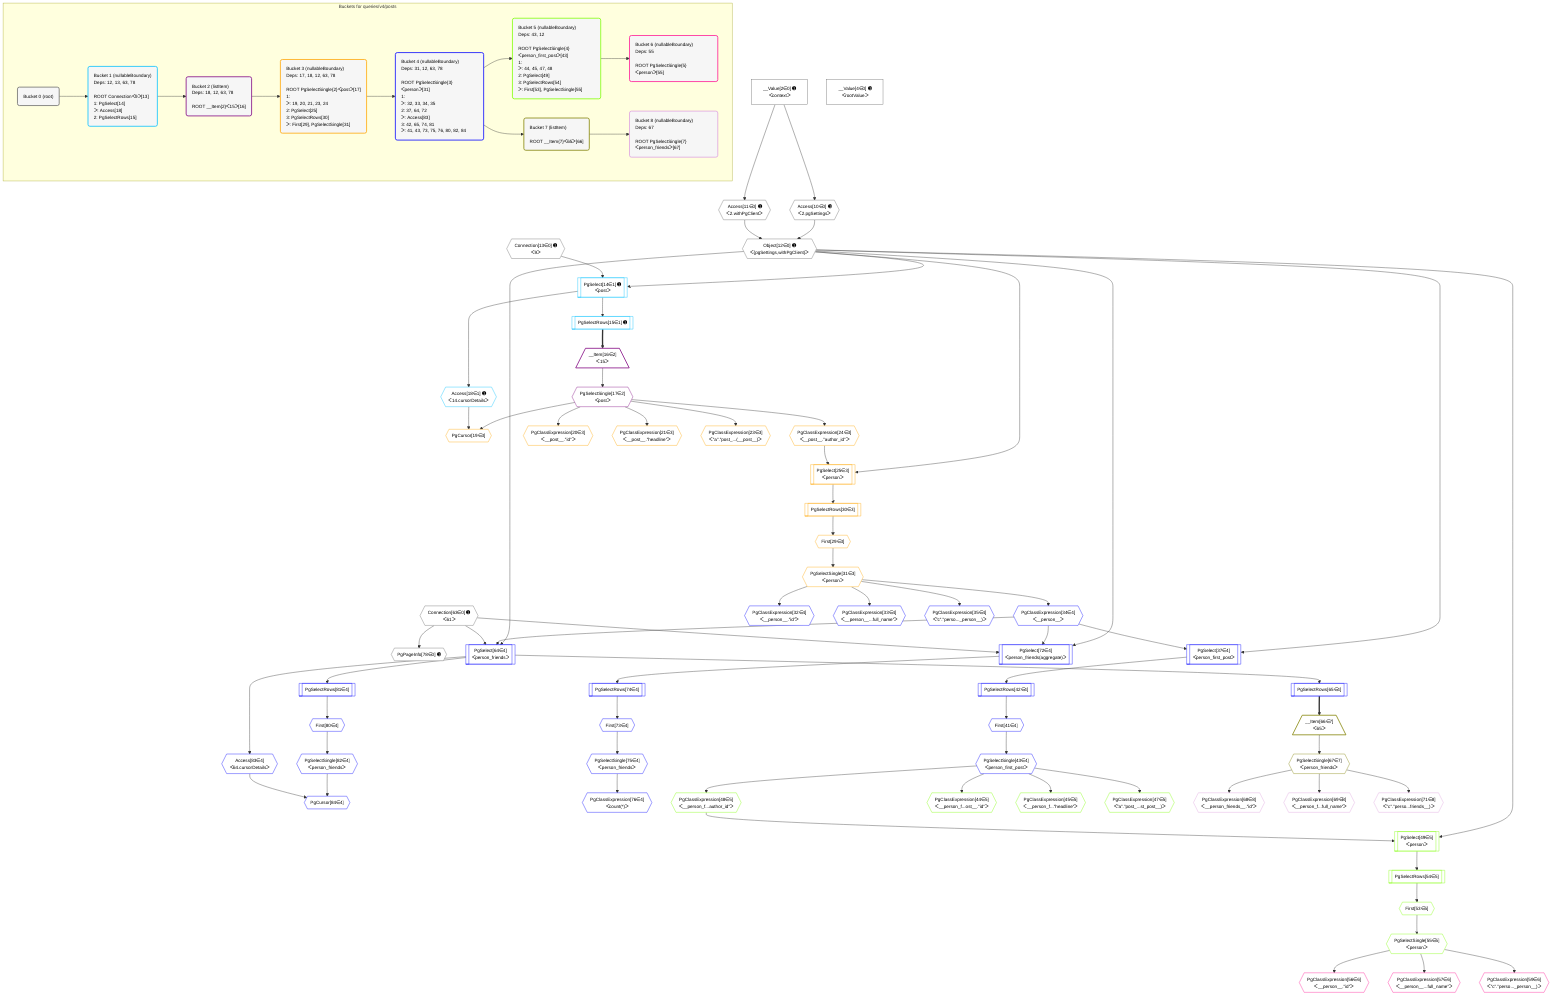 %%{init: {'themeVariables': { 'fontSize': '12px'}}}%%
graph TD
    classDef path fill:#eee,stroke:#000,color:#000
    classDef plan fill:#fff,stroke-width:1px,color:#000
    classDef itemplan fill:#fff,stroke-width:2px,color:#000
    classDef unbatchedplan fill:#dff,stroke-width:1px,color:#000
    classDef sideeffectplan fill:#fcc,stroke-width:2px,color:#000
    classDef bucket fill:#f6f6f6,color:#000,stroke-width:2px,text-align:left


    %% plan dependencies
    Object12{{"Object[12∈0] ➊<br />ᐸ{pgSettings,withPgClient}ᐳ"}}:::plan
    Access10{{"Access[10∈0] ➊<br />ᐸ2.pgSettingsᐳ"}}:::plan
    Access11{{"Access[11∈0] ➊<br />ᐸ2.withPgClientᐳ"}}:::plan
    Access10 & Access11 --> Object12
    __Value2["__Value[2∈0] ➊<br />ᐸcontextᐳ"]:::plan
    __Value2 --> Access10
    __Value2 --> Access11
    PgPageInfo78{{"PgPageInfo[78∈0] ➊"}}:::plan
    Connection63{{"Connection[63∈0] ➊<br />ᐸ61ᐳ"}}:::plan
    Connection63 --> PgPageInfo78
    __Value4["__Value[4∈0] ➊<br />ᐸrootValueᐳ"]:::plan
    Connection13{{"Connection[13∈0] ➊<br />ᐸ9ᐳ"}}:::plan
    PgSelect14[["PgSelect[14∈1] ➊<br />ᐸpostᐳ"]]:::plan
    Object12 & Connection13 --> PgSelect14
    PgSelectRows15[["PgSelectRows[15∈1] ➊"]]:::plan
    PgSelect14 --> PgSelectRows15
    Access18{{"Access[18∈1] ➊<br />ᐸ14.cursorDetailsᐳ"}}:::plan
    PgSelect14 --> Access18
    __Item16[/"__Item[16∈2]<br />ᐸ15ᐳ"\]:::itemplan
    PgSelectRows15 ==> __Item16
    PgSelectSingle17{{"PgSelectSingle[17∈2]<br />ᐸpostᐳ"}}:::plan
    __Item16 --> PgSelectSingle17
    PgCursor19{{"PgCursor[19∈3]"}}:::plan
    PgSelectSingle17 & Access18 --> PgCursor19
    PgSelect25[["PgSelect[25∈3]<br />ᐸpersonᐳ"]]:::plan
    PgClassExpression24{{"PgClassExpression[24∈3]<br />ᐸ__post__.”author_id”ᐳ"}}:::plan
    Object12 & PgClassExpression24 --> PgSelect25
    PgClassExpression20{{"PgClassExpression[20∈3]<br />ᐸ__post__.”id”ᐳ"}}:::plan
    PgSelectSingle17 --> PgClassExpression20
    PgClassExpression21{{"PgClassExpression[21∈3]<br />ᐸ__post__.”headline”ᐳ"}}:::plan
    PgSelectSingle17 --> PgClassExpression21
    PgClassExpression23{{"PgClassExpression[23∈3]<br />ᐸ”a”.”post_...(__post__)ᐳ"}}:::plan
    PgSelectSingle17 --> PgClassExpression23
    PgSelectSingle17 --> PgClassExpression24
    First29{{"First[29∈3]"}}:::plan
    PgSelectRows30[["PgSelectRows[30∈3]"]]:::plan
    PgSelectRows30 --> First29
    PgSelect25 --> PgSelectRows30
    PgSelectSingle31{{"PgSelectSingle[31∈3]<br />ᐸpersonᐳ"}}:::plan
    First29 --> PgSelectSingle31
    PgSelect64[["PgSelect[64∈4]<br />ᐸperson_friendsᐳ"]]:::plan
    PgClassExpression34{{"PgClassExpression[34∈4]<br />ᐸ__person__ᐳ"}}:::plan
    Object12 & PgClassExpression34 & Connection63 --> PgSelect64
    PgSelect72[["PgSelect[72∈4]<br />ᐸperson_friends(aggregate)ᐳ"]]:::plan
    Object12 & PgClassExpression34 & Connection63 --> PgSelect72
    PgSelect37[["PgSelect[37∈4]<br />ᐸperson_first_postᐳ"]]:::plan
    Object12 & PgClassExpression34 --> PgSelect37
    PgCursor84{{"PgCursor[84∈4]"}}:::plan
    PgSelectSingle82{{"PgSelectSingle[82∈4]<br />ᐸperson_friendsᐳ"}}:::plan
    Access83{{"Access[83∈4]<br />ᐸ64.cursorDetailsᐳ"}}:::plan
    PgSelectSingle82 & Access83 --> PgCursor84
    PgClassExpression32{{"PgClassExpression[32∈4]<br />ᐸ__person__.”id”ᐳ"}}:::plan
    PgSelectSingle31 --> PgClassExpression32
    PgClassExpression33{{"PgClassExpression[33∈4]<br />ᐸ__person__...full_name”ᐳ"}}:::plan
    PgSelectSingle31 --> PgClassExpression33
    PgSelectSingle31 --> PgClassExpression34
    PgClassExpression35{{"PgClassExpression[35∈4]<br />ᐸ”c”.”perso..._person__)ᐳ"}}:::plan
    PgSelectSingle31 --> PgClassExpression35
    First41{{"First[41∈4]"}}:::plan
    PgSelectRows42[["PgSelectRows[42∈4]"]]:::plan
    PgSelectRows42 --> First41
    PgSelect37 --> PgSelectRows42
    PgSelectSingle43{{"PgSelectSingle[43∈4]<br />ᐸperson_first_postᐳ"}}:::plan
    First41 --> PgSelectSingle43
    PgSelectRows65[["PgSelectRows[65∈4]"]]:::plan
    PgSelect64 --> PgSelectRows65
    First73{{"First[73∈4]"}}:::plan
    PgSelectRows74[["PgSelectRows[74∈4]"]]:::plan
    PgSelectRows74 --> First73
    PgSelect72 --> PgSelectRows74
    PgSelectSingle75{{"PgSelectSingle[75∈4]<br />ᐸperson_friendsᐳ"}}:::plan
    First73 --> PgSelectSingle75
    PgClassExpression76{{"PgClassExpression[76∈4]<br />ᐸcount(*)ᐳ"}}:::plan
    PgSelectSingle75 --> PgClassExpression76
    First80{{"First[80∈4]"}}:::plan
    PgSelectRows81[["PgSelectRows[81∈4]"]]:::plan
    PgSelectRows81 --> First80
    PgSelect64 --> PgSelectRows81
    First80 --> PgSelectSingle82
    PgSelect64 --> Access83
    PgSelect49[["PgSelect[49∈5]<br />ᐸpersonᐳ"]]:::plan
    PgClassExpression48{{"PgClassExpression[48∈5]<br />ᐸ__person_f...author_id”ᐳ"}}:::plan
    Object12 & PgClassExpression48 --> PgSelect49
    PgClassExpression44{{"PgClassExpression[44∈5]<br />ᐸ__person_f...ost__.”id”ᐳ"}}:::plan
    PgSelectSingle43 --> PgClassExpression44
    PgClassExpression45{{"PgClassExpression[45∈5]<br />ᐸ__person_f...”headline”ᐳ"}}:::plan
    PgSelectSingle43 --> PgClassExpression45
    PgClassExpression47{{"PgClassExpression[47∈5]<br />ᐸ”a”.”post_...st_post__)ᐳ"}}:::plan
    PgSelectSingle43 --> PgClassExpression47
    PgSelectSingle43 --> PgClassExpression48
    First53{{"First[53∈5]"}}:::plan
    PgSelectRows54[["PgSelectRows[54∈5]"]]:::plan
    PgSelectRows54 --> First53
    PgSelect49 --> PgSelectRows54
    PgSelectSingle55{{"PgSelectSingle[55∈5]<br />ᐸpersonᐳ"}}:::plan
    First53 --> PgSelectSingle55
    PgClassExpression56{{"PgClassExpression[56∈6]<br />ᐸ__person__.”id”ᐳ"}}:::plan
    PgSelectSingle55 --> PgClassExpression56
    PgClassExpression57{{"PgClassExpression[57∈6]<br />ᐸ__person__...full_name”ᐳ"}}:::plan
    PgSelectSingle55 --> PgClassExpression57
    PgClassExpression59{{"PgClassExpression[59∈6]<br />ᐸ”c”.”perso..._person__)ᐳ"}}:::plan
    PgSelectSingle55 --> PgClassExpression59
    __Item66[/"__Item[66∈7]<br />ᐸ65ᐳ"\]:::itemplan
    PgSelectRows65 ==> __Item66
    PgSelectSingle67{{"PgSelectSingle[67∈7]<br />ᐸperson_friendsᐳ"}}:::plan
    __Item66 --> PgSelectSingle67
    PgClassExpression68{{"PgClassExpression[68∈8]<br />ᐸ__person_friends__.”id”ᐳ"}}:::plan
    PgSelectSingle67 --> PgClassExpression68
    PgClassExpression69{{"PgClassExpression[69∈8]<br />ᐸ__person_f...full_name”ᐳ"}}:::plan
    PgSelectSingle67 --> PgClassExpression69
    PgClassExpression71{{"PgClassExpression[71∈8]<br />ᐸ”c”.”perso...friends__)ᐳ"}}:::plan
    PgSelectSingle67 --> PgClassExpression71

    %% define steps

    subgraph "Buckets for queries/v4/posts"
    Bucket0("Bucket 0 (root)"):::bucket
    classDef bucket0 stroke:#696969
    class Bucket0,__Value2,__Value4,Access10,Access11,Object12,Connection13,Connection63,PgPageInfo78 bucket0
    Bucket1("Bucket 1 (nullableBoundary)<br />Deps: 12, 13, 63, 78<br /><br />ROOT Connectionᐸ9ᐳ[13]<br />1: PgSelect[14]<br />ᐳ: Access[18]<br />2: PgSelectRows[15]"):::bucket
    classDef bucket1 stroke:#00bfff
    class Bucket1,PgSelect14,PgSelectRows15,Access18 bucket1
    Bucket2("Bucket 2 (listItem)<br />Deps: 18, 12, 63, 78<br /><br />ROOT __Item{2}ᐸ15ᐳ[16]"):::bucket
    classDef bucket2 stroke:#7f007f
    class Bucket2,__Item16,PgSelectSingle17 bucket2
    Bucket3("Bucket 3 (nullableBoundary)<br />Deps: 17, 18, 12, 63, 78<br /><br />ROOT PgSelectSingle{2}ᐸpostᐳ[17]<br />1: <br />ᐳ: 19, 20, 21, 23, 24<br />2: PgSelect[25]<br />3: PgSelectRows[30]<br />ᐳ: First[29], PgSelectSingle[31]"):::bucket
    classDef bucket3 stroke:#ffa500
    class Bucket3,PgCursor19,PgClassExpression20,PgClassExpression21,PgClassExpression23,PgClassExpression24,PgSelect25,First29,PgSelectRows30,PgSelectSingle31 bucket3
    Bucket4("Bucket 4 (nullableBoundary)<br />Deps: 31, 12, 63, 78<br /><br />ROOT PgSelectSingle{3}ᐸpersonᐳ[31]<br />1: <br />ᐳ: 32, 33, 34, 35<br />2: 37, 64, 72<br />ᐳ: Access[83]<br />3: 42, 65, 74, 81<br />ᐳ: 41, 43, 73, 75, 76, 80, 82, 84"):::bucket
    classDef bucket4 stroke:#0000ff
    class Bucket4,PgClassExpression32,PgClassExpression33,PgClassExpression34,PgClassExpression35,PgSelect37,First41,PgSelectRows42,PgSelectSingle43,PgSelect64,PgSelectRows65,PgSelect72,First73,PgSelectRows74,PgSelectSingle75,PgClassExpression76,First80,PgSelectRows81,PgSelectSingle82,Access83,PgCursor84 bucket4
    Bucket5("Bucket 5 (nullableBoundary)<br />Deps: 43, 12<br /><br />ROOT PgSelectSingle{4}ᐸperson_first_postᐳ[43]<br />1: <br />ᐳ: 44, 45, 47, 48<br />2: PgSelect[49]<br />3: PgSelectRows[54]<br />ᐳ: First[53], PgSelectSingle[55]"):::bucket
    classDef bucket5 stroke:#7fff00
    class Bucket5,PgClassExpression44,PgClassExpression45,PgClassExpression47,PgClassExpression48,PgSelect49,First53,PgSelectRows54,PgSelectSingle55 bucket5
    Bucket6("Bucket 6 (nullableBoundary)<br />Deps: 55<br /><br />ROOT PgSelectSingle{5}ᐸpersonᐳ[55]"):::bucket
    classDef bucket6 stroke:#ff1493
    class Bucket6,PgClassExpression56,PgClassExpression57,PgClassExpression59 bucket6
    Bucket7("Bucket 7 (listItem)<br /><br />ROOT __Item{7}ᐸ65ᐳ[66]"):::bucket
    classDef bucket7 stroke:#808000
    class Bucket7,__Item66,PgSelectSingle67 bucket7
    Bucket8("Bucket 8 (nullableBoundary)<br />Deps: 67<br /><br />ROOT PgSelectSingle{7}ᐸperson_friendsᐳ[67]"):::bucket
    classDef bucket8 stroke:#dda0dd
    class Bucket8,PgClassExpression68,PgClassExpression69,PgClassExpression71 bucket8
    Bucket0 --> Bucket1
    Bucket1 --> Bucket2
    Bucket2 --> Bucket3
    Bucket3 --> Bucket4
    Bucket4 --> Bucket5 & Bucket7
    Bucket5 --> Bucket6
    Bucket7 --> Bucket8
    end